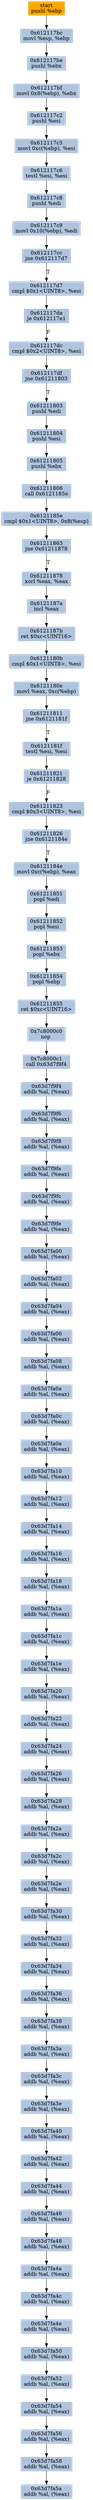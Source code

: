 digraph G {
node[shape=rectangle,style=filled,fillcolor=lightsteelblue,color=lightsteelblue]
bgcolor="transparent"
a0x612117bbpushl_ebp[label="start\npushl %ebp",color="lightgrey",fillcolor="orange"];
a0x612117bcmovl_esp_ebp[label="0x612117bc\nmovl %esp, %ebp"];
a0x612117bepushl_ebx[label="0x612117be\npushl %ebx"];
a0x612117bfmovl_0x8ebp__ebx[label="0x612117bf\nmovl 0x8(%ebp), %ebx"];
a0x612117c2pushl_esi[label="0x612117c2\npushl %esi"];
a0x612117c3movl_0xcebp__esi[label="0x612117c3\nmovl 0xc(%ebp), %esi"];
a0x612117c6testl_esi_esi[label="0x612117c6\ntestl %esi, %esi"];
a0x612117c8pushl_edi[label="0x612117c8\npushl %edi"];
a0x612117c9movl_0x10ebp__edi[label="0x612117c9\nmovl 0x10(%ebp), %edi"];
a0x612117ccjne_0x612117d7[label="0x612117cc\njne 0x612117d7"];
a0x612117d7cmpl_0x1UINT8_esi[label="0x612117d7\ncmpl $0x1<UINT8>, %esi"];
a0x612117daje_0x612117e1[label="0x612117da\nje 0x612117e1"];
a0x612117dccmpl_0x2UINT8_esi[label="0x612117dc\ncmpl $0x2<UINT8>, %esi"];
a0x612117dfjne_0x61211803[label="0x612117df\njne 0x61211803"];
a0x61211803pushl_edi[label="0x61211803\npushl %edi"];
a0x61211804pushl_esi[label="0x61211804\npushl %esi"];
a0x61211805pushl_ebx[label="0x61211805\npushl %ebx"];
a0x61211806call_0x6121185e[label="0x61211806\ncall 0x6121185e"];
a0x6121185ecmpl_0x1UINT8_0x8esp_[label="0x6121185e\ncmpl $0x1<UINT8>, 0x8(%esp)"];
a0x61211863jne_0x61211878[label="0x61211863\njne 0x61211878"];
a0x61211878xorl_eax_eax[label="0x61211878\nxorl %eax, %eax"];
a0x6121187aincl_eax[label="0x6121187a\nincl %eax"];
a0x6121187bret_0xcUINT16[label="0x6121187b\nret $0xc<UINT16>"];
a0x6121180bcmpl_0x1UINT8_esi[label="0x6121180b\ncmpl $0x1<UINT8>, %esi"];
a0x6121180emovl_eax_0xcebp_[label="0x6121180e\nmovl %eax, 0xc(%ebp)"];
a0x61211811jne_0x6121181f[label="0x61211811\njne 0x6121181f"];
a0x6121181ftestl_esi_esi[label="0x6121181f\ntestl %esi, %esi"];
a0x61211821je_0x61211828[label="0x61211821\nje 0x61211828"];
a0x61211823cmpl_0x3UINT8_esi[label="0x61211823\ncmpl $0x3<UINT8>, %esi"];
a0x61211826jne_0x6121184e[label="0x61211826\njne 0x6121184e"];
a0x6121184emovl_0xcebp__eax[label="0x6121184e\nmovl 0xc(%ebp), %eax"];
a0x61211851popl_edi[label="0x61211851\npopl %edi"];
a0x61211852popl_esi[label="0x61211852\npopl %esi"];
a0x61211853popl_ebx[label="0x61211853\npopl %ebx"];
a0x61211854popl_ebp[label="0x61211854\npopl %ebp"];
a0x61211855ret_0xcUINT16[label="0x61211855\nret $0xc<UINT16>"];
a0x7c8000c0nop_[label="0x7c8000c0\nnop "];
a0x7c8000c1call_0x63d7f9f4[label="0x7c8000c1\ncall 0x63d7f9f4"];
a0x63d7f9f4addb_al_eax_[label="0x63d7f9f4\naddb %al, (%eax)"];
a0x63d7f9f6addb_al_eax_[label="0x63d7f9f6\naddb %al, (%eax)"];
a0x63d7f9f8addb_al_eax_[label="0x63d7f9f8\naddb %al, (%eax)"];
a0x63d7f9faaddb_al_eax_[label="0x63d7f9fa\naddb %al, (%eax)"];
a0x63d7f9fcaddb_al_eax_[label="0x63d7f9fc\naddb %al, (%eax)"];
a0x63d7f9feaddb_al_eax_[label="0x63d7f9fe\naddb %al, (%eax)"];
a0x63d7fa00addb_al_eax_[label="0x63d7fa00\naddb %al, (%eax)"];
a0x63d7fa02addb_al_eax_[label="0x63d7fa02\naddb %al, (%eax)"];
a0x63d7fa04addb_al_eax_[label="0x63d7fa04\naddb %al, (%eax)"];
a0x63d7fa06addb_al_eax_[label="0x63d7fa06\naddb %al, (%eax)"];
a0x63d7fa08addb_al_eax_[label="0x63d7fa08\naddb %al, (%eax)"];
a0x63d7fa0aaddb_al_eax_[label="0x63d7fa0a\naddb %al, (%eax)"];
a0x63d7fa0caddb_al_eax_[label="0x63d7fa0c\naddb %al, (%eax)"];
a0x63d7fa0eaddb_al_eax_[label="0x63d7fa0e\naddb %al, (%eax)"];
a0x63d7fa10addb_al_eax_[label="0x63d7fa10\naddb %al, (%eax)"];
a0x63d7fa12addb_al_eax_[label="0x63d7fa12\naddb %al, (%eax)"];
a0x63d7fa14addb_al_eax_[label="0x63d7fa14\naddb %al, (%eax)"];
a0x63d7fa16addb_al_eax_[label="0x63d7fa16\naddb %al, (%eax)"];
a0x63d7fa18addb_al_eax_[label="0x63d7fa18\naddb %al, (%eax)"];
a0x63d7fa1aaddb_al_eax_[label="0x63d7fa1a\naddb %al, (%eax)"];
a0x63d7fa1caddb_al_eax_[label="0x63d7fa1c\naddb %al, (%eax)"];
a0x63d7fa1eaddb_al_eax_[label="0x63d7fa1e\naddb %al, (%eax)"];
a0x63d7fa20addb_al_eax_[label="0x63d7fa20\naddb %al, (%eax)"];
a0x63d7fa22addb_al_eax_[label="0x63d7fa22\naddb %al, (%eax)"];
a0x63d7fa24addb_al_eax_[label="0x63d7fa24\naddb %al, (%eax)"];
a0x63d7fa26addb_al_eax_[label="0x63d7fa26\naddb %al, (%eax)"];
a0x63d7fa28addb_al_eax_[label="0x63d7fa28\naddb %al, (%eax)"];
a0x63d7fa2aaddb_al_eax_[label="0x63d7fa2a\naddb %al, (%eax)"];
a0x63d7fa2caddb_al_eax_[label="0x63d7fa2c\naddb %al, (%eax)"];
a0x63d7fa2eaddb_al_eax_[label="0x63d7fa2e\naddb %al, (%eax)"];
a0x63d7fa30addb_al_eax_[label="0x63d7fa30\naddb %al, (%eax)"];
a0x63d7fa32addb_al_eax_[label="0x63d7fa32\naddb %al, (%eax)"];
a0x63d7fa34addb_al_eax_[label="0x63d7fa34\naddb %al, (%eax)"];
a0x63d7fa36addb_al_eax_[label="0x63d7fa36\naddb %al, (%eax)"];
a0x63d7fa38addb_al_eax_[label="0x63d7fa38\naddb %al, (%eax)"];
a0x63d7fa3aaddb_al_eax_[label="0x63d7fa3a\naddb %al, (%eax)"];
a0x63d7fa3caddb_al_eax_[label="0x63d7fa3c\naddb %al, (%eax)"];
a0x63d7fa3eaddb_al_eax_[label="0x63d7fa3e\naddb %al, (%eax)"];
a0x63d7fa40addb_al_eax_[label="0x63d7fa40\naddb %al, (%eax)"];
a0x63d7fa42addb_al_eax_[label="0x63d7fa42\naddb %al, (%eax)"];
a0x63d7fa44addb_al_eax_[label="0x63d7fa44\naddb %al, (%eax)"];
a0x63d7fa46addb_al_eax_[label="0x63d7fa46\naddb %al, (%eax)"];
a0x63d7fa48addb_al_eax_[label="0x63d7fa48\naddb %al, (%eax)"];
a0x63d7fa4aaddb_al_eax_[label="0x63d7fa4a\naddb %al, (%eax)"];
a0x63d7fa4caddb_al_eax_[label="0x63d7fa4c\naddb %al, (%eax)"];
a0x63d7fa4eaddb_al_eax_[label="0x63d7fa4e\naddb %al, (%eax)"];
a0x63d7fa50addb_al_eax_[label="0x63d7fa50\naddb %al, (%eax)"];
a0x63d7fa52addb_al_eax_[label="0x63d7fa52\naddb %al, (%eax)"];
a0x63d7fa54addb_al_eax_[label="0x63d7fa54\naddb %al, (%eax)"];
a0x63d7fa56addb_al_eax_[label="0x63d7fa56\naddb %al, (%eax)"];
a0x63d7fa58addb_al_eax_[label="0x63d7fa58\naddb %al, (%eax)"];
a0x63d7fa5aaddb_al_eax_[label="0x63d7fa5a\naddb %al, (%eax)"];
a0x612117bbpushl_ebp -> a0x612117bcmovl_esp_ebp [color="#000000"];
a0x612117bcmovl_esp_ebp -> a0x612117bepushl_ebx [color="#000000"];
a0x612117bepushl_ebx -> a0x612117bfmovl_0x8ebp__ebx [color="#000000"];
a0x612117bfmovl_0x8ebp__ebx -> a0x612117c2pushl_esi [color="#000000"];
a0x612117c2pushl_esi -> a0x612117c3movl_0xcebp__esi [color="#000000"];
a0x612117c3movl_0xcebp__esi -> a0x612117c6testl_esi_esi [color="#000000"];
a0x612117c6testl_esi_esi -> a0x612117c8pushl_edi [color="#000000"];
a0x612117c8pushl_edi -> a0x612117c9movl_0x10ebp__edi [color="#000000"];
a0x612117c9movl_0x10ebp__edi -> a0x612117ccjne_0x612117d7 [color="#000000"];
a0x612117ccjne_0x612117d7 -> a0x612117d7cmpl_0x1UINT8_esi [color="#000000",label="T"];
a0x612117d7cmpl_0x1UINT8_esi -> a0x612117daje_0x612117e1 [color="#000000"];
a0x612117daje_0x612117e1 -> a0x612117dccmpl_0x2UINT8_esi [color="#000000",label="F"];
a0x612117dccmpl_0x2UINT8_esi -> a0x612117dfjne_0x61211803 [color="#000000"];
a0x612117dfjne_0x61211803 -> a0x61211803pushl_edi [color="#000000",label="T"];
a0x61211803pushl_edi -> a0x61211804pushl_esi [color="#000000"];
a0x61211804pushl_esi -> a0x61211805pushl_ebx [color="#000000"];
a0x61211805pushl_ebx -> a0x61211806call_0x6121185e [color="#000000"];
a0x61211806call_0x6121185e -> a0x6121185ecmpl_0x1UINT8_0x8esp_ [color="#000000"];
a0x6121185ecmpl_0x1UINT8_0x8esp_ -> a0x61211863jne_0x61211878 [color="#000000"];
a0x61211863jne_0x61211878 -> a0x61211878xorl_eax_eax [color="#000000",label="T"];
a0x61211878xorl_eax_eax -> a0x6121187aincl_eax [color="#000000"];
a0x6121187aincl_eax -> a0x6121187bret_0xcUINT16 [color="#000000"];
a0x6121187bret_0xcUINT16 -> a0x6121180bcmpl_0x1UINT8_esi [color="#000000"];
a0x6121180bcmpl_0x1UINT8_esi -> a0x6121180emovl_eax_0xcebp_ [color="#000000"];
a0x6121180emovl_eax_0xcebp_ -> a0x61211811jne_0x6121181f [color="#000000"];
a0x61211811jne_0x6121181f -> a0x6121181ftestl_esi_esi [color="#000000",label="T"];
a0x6121181ftestl_esi_esi -> a0x61211821je_0x61211828 [color="#000000"];
a0x61211821je_0x61211828 -> a0x61211823cmpl_0x3UINT8_esi [color="#000000",label="F"];
a0x61211823cmpl_0x3UINT8_esi -> a0x61211826jne_0x6121184e [color="#000000"];
a0x61211826jne_0x6121184e -> a0x6121184emovl_0xcebp__eax [color="#000000",label="T"];
a0x6121184emovl_0xcebp__eax -> a0x61211851popl_edi [color="#000000"];
a0x61211851popl_edi -> a0x61211852popl_esi [color="#000000"];
a0x61211852popl_esi -> a0x61211853popl_ebx [color="#000000"];
a0x61211853popl_ebx -> a0x61211854popl_ebp [color="#000000"];
a0x61211854popl_ebp -> a0x61211855ret_0xcUINT16 [color="#000000"];
a0x61211855ret_0xcUINT16 -> a0x7c8000c0nop_ [color="#000000"];
a0x7c8000c0nop_ -> a0x7c8000c1call_0x63d7f9f4 [color="#000000"];
a0x7c8000c1call_0x63d7f9f4 -> a0x63d7f9f4addb_al_eax_ [color="#000000"];
a0x63d7f9f4addb_al_eax_ -> a0x63d7f9f6addb_al_eax_ [color="#000000"];
a0x63d7f9f6addb_al_eax_ -> a0x63d7f9f8addb_al_eax_ [color="#000000"];
a0x63d7f9f8addb_al_eax_ -> a0x63d7f9faaddb_al_eax_ [color="#000000"];
a0x63d7f9faaddb_al_eax_ -> a0x63d7f9fcaddb_al_eax_ [color="#000000"];
a0x63d7f9fcaddb_al_eax_ -> a0x63d7f9feaddb_al_eax_ [color="#000000"];
a0x63d7f9feaddb_al_eax_ -> a0x63d7fa00addb_al_eax_ [color="#000000"];
a0x63d7fa00addb_al_eax_ -> a0x63d7fa02addb_al_eax_ [color="#000000"];
a0x63d7fa02addb_al_eax_ -> a0x63d7fa04addb_al_eax_ [color="#000000"];
a0x63d7fa04addb_al_eax_ -> a0x63d7fa06addb_al_eax_ [color="#000000"];
a0x63d7fa06addb_al_eax_ -> a0x63d7fa08addb_al_eax_ [color="#000000"];
a0x63d7fa08addb_al_eax_ -> a0x63d7fa0aaddb_al_eax_ [color="#000000"];
a0x63d7fa0aaddb_al_eax_ -> a0x63d7fa0caddb_al_eax_ [color="#000000"];
a0x63d7fa0caddb_al_eax_ -> a0x63d7fa0eaddb_al_eax_ [color="#000000"];
a0x63d7fa0eaddb_al_eax_ -> a0x63d7fa10addb_al_eax_ [color="#000000"];
a0x63d7fa10addb_al_eax_ -> a0x63d7fa12addb_al_eax_ [color="#000000"];
a0x63d7fa12addb_al_eax_ -> a0x63d7fa14addb_al_eax_ [color="#000000"];
a0x63d7fa14addb_al_eax_ -> a0x63d7fa16addb_al_eax_ [color="#000000"];
a0x63d7fa16addb_al_eax_ -> a0x63d7fa18addb_al_eax_ [color="#000000"];
a0x63d7fa18addb_al_eax_ -> a0x63d7fa1aaddb_al_eax_ [color="#000000"];
a0x63d7fa1aaddb_al_eax_ -> a0x63d7fa1caddb_al_eax_ [color="#000000"];
a0x63d7fa1caddb_al_eax_ -> a0x63d7fa1eaddb_al_eax_ [color="#000000"];
a0x63d7fa1eaddb_al_eax_ -> a0x63d7fa20addb_al_eax_ [color="#000000"];
a0x63d7fa20addb_al_eax_ -> a0x63d7fa22addb_al_eax_ [color="#000000"];
a0x63d7fa22addb_al_eax_ -> a0x63d7fa24addb_al_eax_ [color="#000000"];
a0x63d7fa24addb_al_eax_ -> a0x63d7fa26addb_al_eax_ [color="#000000"];
a0x63d7fa26addb_al_eax_ -> a0x63d7fa28addb_al_eax_ [color="#000000"];
a0x63d7fa28addb_al_eax_ -> a0x63d7fa2aaddb_al_eax_ [color="#000000"];
a0x63d7fa2aaddb_al_eax_ -> a0x63d7fa2caddb_al_eax_ [color="#000000"];
a0x63d7fa2caddb_al_eax_ -> a0x63d7fa2eaddb_al_eax_ [color="#000000"];
a0x63d7fa2eaddb_al_eax_ -> a0x63d7fa30addb_al_eax_ [color="#000000"];
a0x63d7fa30addb_al_eax_ -> a0x63d7fa32addb_al_eax_ [color="#000000"];
a0x63d7fa32addb_al_eax_ -> a0x63d7fa34addb_al_eax_ [color="#000000"];
a0x63d7fa34addb_al_eax_ -> a0x63d7fa36addb_al_eax_ [color="#000000"];
a0x63d7fa36addb_al_eax_ -> a0x63d7fa38addb_al_eax_ [color="#000000"];
a0x63d7fa38addb_al_eax_ -> a0x63d7fa3aaddb_al_eax_ [color="#000000"];
a0x63d7fa3aaddb_al_eax_ -> a0x63d7fa3caddb_al_eax_ [color="#000000"];
a0x63d7fa3caddb_al_eax_ -> a0x63d7fa3eaddb_al_eax_ [color="#000000"];
a0x63d7fa3eaddb_al_eax_ -> a0x63d7fa40addb_al_eax_ [color="#000000"];
a0x63d7fa40addb_al_eax_ -> a0x63d7fa42addb_al_eax_ [color="#000000"];
a0x63d7fa42addb_al_eax_ -> a0x63d7fa44addb_al_eax_ [color="#000000"];
a0x63d7fa44addb_al_eax_ -> a0x63d7fa46addb_al_eax_ [color="#000000"];
a0x63d7fa46addb_al_eax_ -> a0x63d7fa48addb_al_eax_ [color="#000000"];
a0x63d7fa48addb_al_eax_ -> a0x63d7fa4aaddb_al_eax_ [color="#000000"];
a0x63d7fa4aaddb_al_eax_ -> a0x63d7fa4caddb_al_eax_ [color="#000000"];
a0x63d7fa4caddb_al_eax_ -> a0x63d7fa4eaddb_al_eax_ [color="#000000"];
a0x63d7fa4eaddb_al_eax_ -> a0x63d7fa50addb_al_eax_ [color="#000000"];
a0x63d7fa50addb_al_eax_ -> a0x63d7fa52addb_al_eax_ [color="#000000"];
a0x63d7fa52addb_al_eax_ -> a0x63d7fa54addb_al_eax_ [color="#000000"];
a0x63d7fa54addb_al_eax_ -> a0x63d7fa56addb_al_eax_ [color="#000000"];
a0x63d7fa56addb_al_eax_ -> a0x63d7fa58addb_al_eax_ [color="#000000"];
a0x63d7fa58addb_al_eax_ -> a0x63d7fa5aaddb_al_eax_ [color="#000000"];
}
